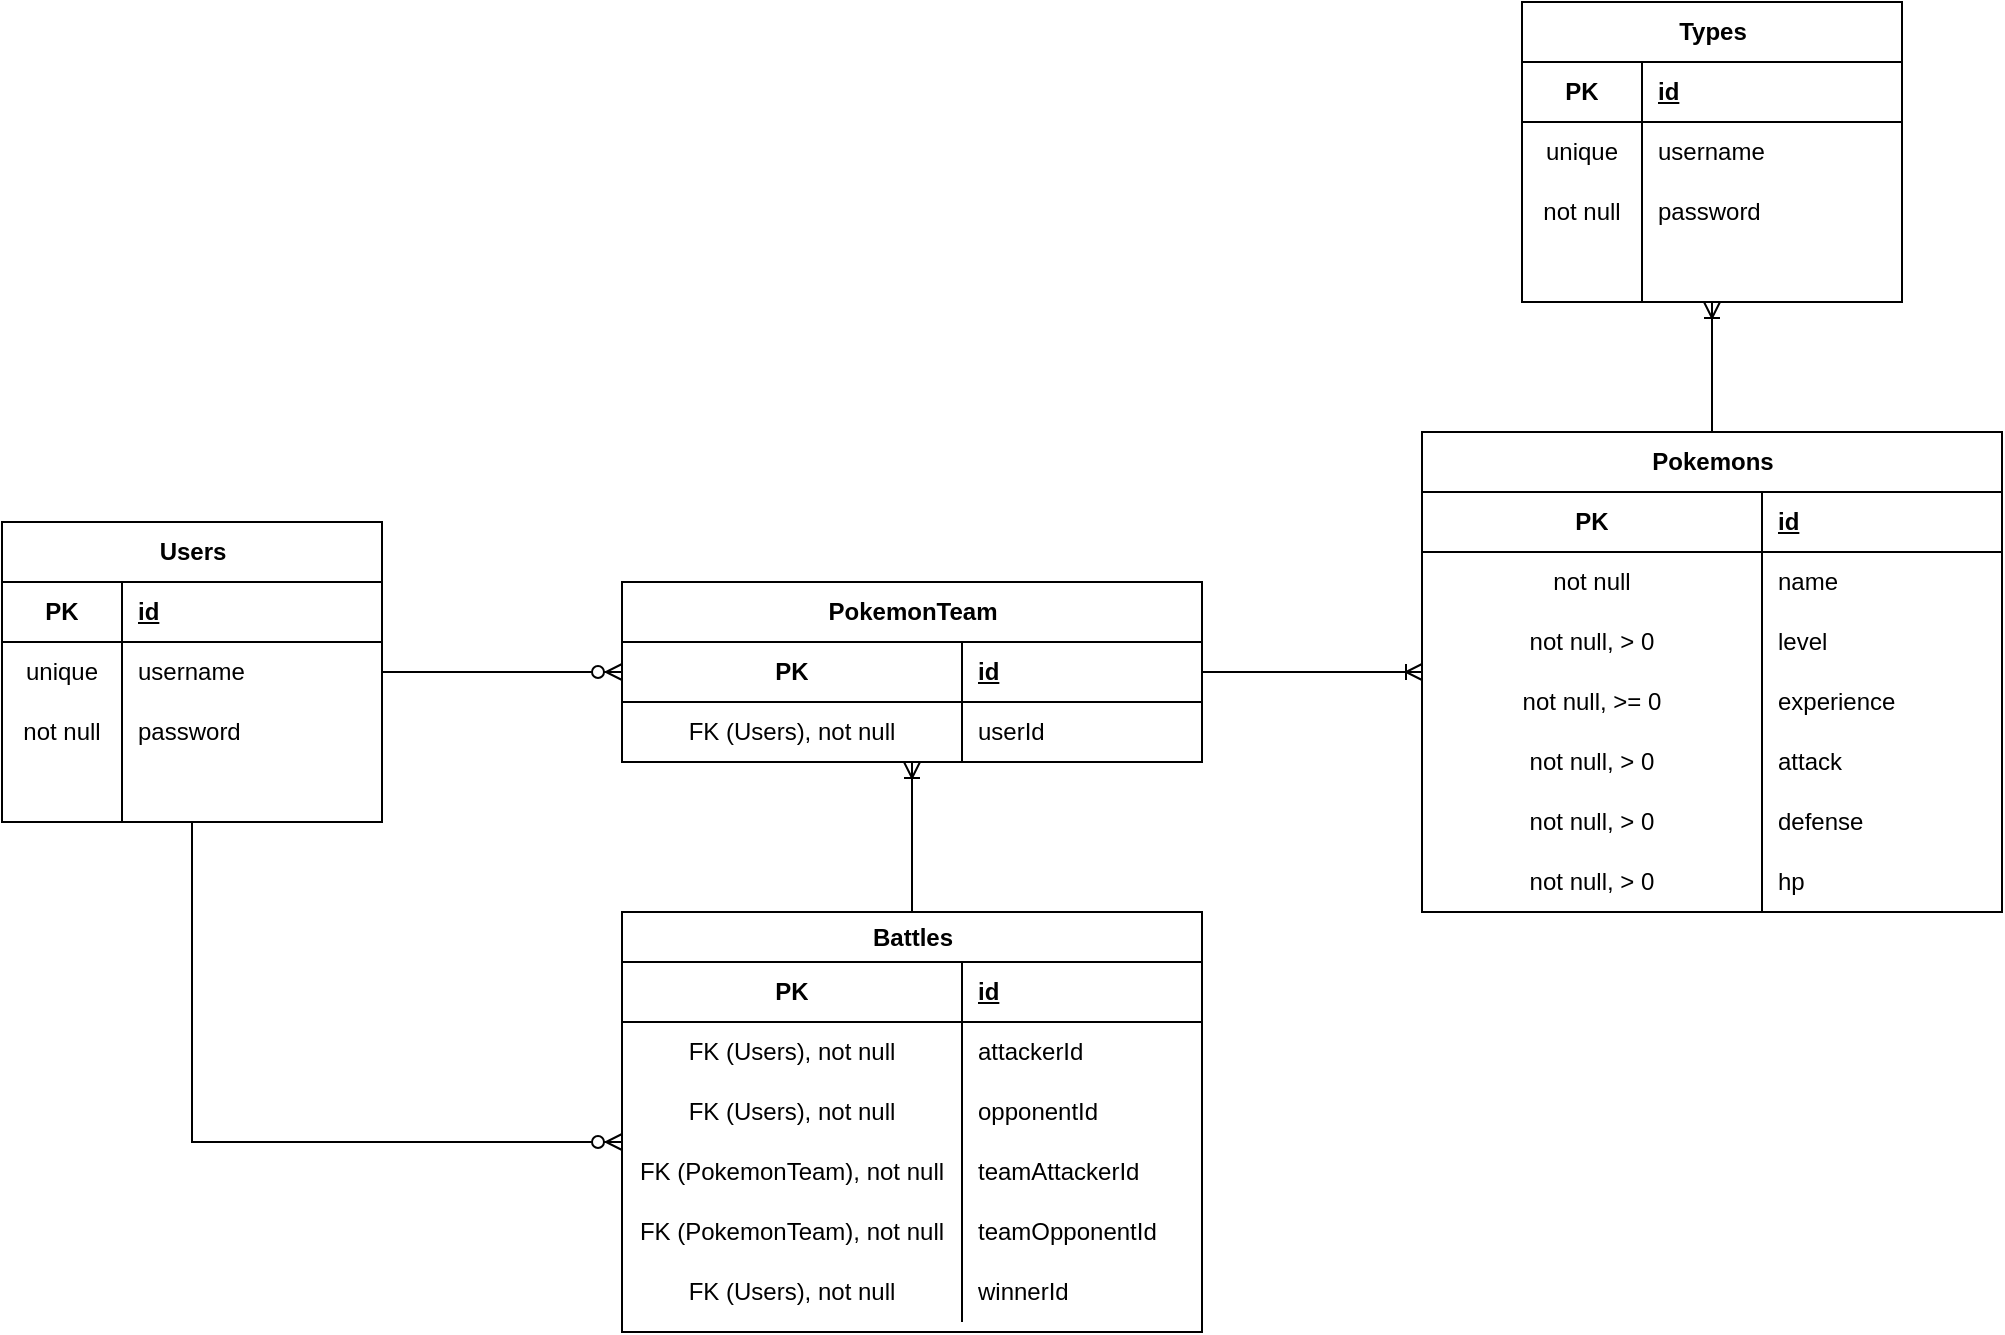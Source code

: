 <mxfile version="22.1.3" type="device">
  <diagram name="Page-1" id="VCXnyX3f2VCcArIOECOo">
    <mxGraphModel dx="1364" dy="795" grid="1" gridSize="10" guides="1" tooltips="1" connect="1" arrows="1" fold="1" page="1" pageScale="1" pageWidth="850" pageHeight="1100" math="0" shadow="0">
      <root>
        <mxCell id="0" />
        <mxCell id="1" parent="0" />
        <mxCell id="r-7P-Y-6VwUXTY79FZP6-1" value="Users" style="shape=table;startSize=30;container=1;collapsible=1;childLayout=tableLayout;fixedRows=1;rowLines=0;fontStyle=1;align=center;resizeLast=1;html=1;" vertex="1" parent="1">
          <mxGeometry x="220" y="290" width="190" height="150" as="geometry" />
        </mxCell>
        <mxCell id="r-7P-Y-6VwUXTY79FZP6-2" value="" style="shape=tableRow;horizontal=0;startSize=0;swimlaneHead=0;swimlaneBody=0;fillColor=none;collapsible=0;dropTarget=0;points=[[0,0.5],[1,0.5]];portConstraint=eastwest;top=0;left=0;right=0;bottom=1;" vertex="1" parent="r-7P-Y-6VwUXTY79FZP6-1">
          <mxGeometry y="30" width="190" height="30" as="geometry" />
        </mxCell>
        <mxCell id="r-7P-Y-6VwUXTY79FZP6-3" value="PK" style="shape=partialRectangle;connectable=0;fillColor=none;top=0;left=0;bottom=0;right=0;fontStyle=1;overflow=hidden;whiteSpace=wrap;html=1;" vertex="1" parent="r-7P-Y-6VwUXTY79FZP6-2">
          <mxGeometry width="60" height="30" as="geometry">
            <mxRectangle width="60" height="30" as="alternateBounds" />
          </mxGeometry>
        </mxCell>
        <mxCell id="r-7P-Y-6VwUXTY79FZP6-4" value="id" style="shape=partialRectangle;connectable=0;fillColor=none;top=0;left=0;bottom=0;right=0;align=left;spacingLeft=6;fontStyle=5;overflow=hidden;whiteSpace=wrap;html=1;" vertex="1" parent="r-7P-Y-6VwUXTY79FZP6-2">
          <mxGeometry x="60" width="130" height="30" as="geometry">
            <mxRectangle width="130" height="30" as="alternateBounds" />
          </mxGeometry>
        </mxCell>
        <mxCell id="r-7P-Y-6VwUXTY79FZP6-5" value="" style="shape=tableRow;horizontal=0;startSize=0;swimlaneHead=0;swimlaneBody=0;fillColor=none;collapsible=0;dropTarget=0;points=[[0,0.5],[1,0.5]];portConstraint=eastwest;top=0;left=0;right=0;bottom=0;" vertex="1" parent="r-7P-Y-6VwUXTY79FZP6-1">
          <mxGeometry y="60" width="190" height="30" as="geometry" />
        </mxCell>
        <mxCell id="r-7P-Y-6VwUXTY79FZP6-6" value="unique" style="shape=partialRectangle;connectable=0;fillColor=none;top=0;left=0;bottom=0;right=0;editable=1;overflow=hidden;whiteSpace=wrap;html=1;" vertex="1" parent="r-7P-Y-6VwUXTY79FZP6-5">
          <mxGeometry width="60" height="30" as="geometry">
            <mxRectangle width="60" height="30" as="alternateBounds" />
          </mxGeometry>
        </mxCell>
        <mxCell id="r-7P-Y-6VwUXTY79FZP6-7" value="username " style="shape=partialRectangle;connectable=0;fillColor=none;top=0;left=0;bottom=0;right=0;align=left;spacingLeft=6;overflow=hidden;whiteSpace=wrap;html=1;" vertex="1" parent="r-7P-Y-6VwUXTY79FZP6-5">
          <mxGeometry x="60" width="130" height="30" as="geometry">
            <mxRectangle width="130" height="30" as="alternateBounds" />
          </mxGeometry>
        </mxCell>
        <mxCell id="r-7P-Y-6VwUXTY79FZP6-8" value="" style="shape=tableRow;horizontal=0;startSize=0;swimlaneHead=0;swimlaneBody=0;fillColor=none;collapsible=0;dropTarget=0;points=[[0,0.5],[1,0.5]];portConstraint=eastwest;top=0;left=0;right=0;bottom=0;" vertex="1" parent="r-7P-Y-6VwUXTY79FZP6-1">
          <mxGeometry y="90" width="190" height="30" as="geometry" />
        </mxCell>
        <mxCell id="r-7P-Y-6VwUXTY79FZP6-9" value="not null" style="shape=partialRectangle;connectable=0;fillColor=none;top=0;left=0;bottom=0;right=0;editable=1;overflow=hidden;whiteSpace=wrap;html=1;" vertex="1" parent="r-7P-Y-6VwUXTY79FZP6-8">
          <mxGeometry width="60" height="30" as="geometry">
            <mxRectangle width="60" height="30" as="alternateBounds" />
          </mxGeometry>
        </mxCell>
        <mxCell id="r-7P-Y-6VwUXTY79FZP6-10" value="password" style="shape=partialRectangle;connectable=0;fillColor=none;top=0;left=0;bottom=0;right=0;align=left;spacingLeft=6;overflow=hidden;whiteSpace=wrap;html=1;" vertex="1" parent="r-7P-Y-6VwUXTY79FZP6-8">
          <mxGeometry x="60" width="130" height="30" as="geometry">
            <mxRectangle width="130" height="30" as="alternateBounds" />
          </mxGeometry>
        </mxCell>
        <mxCell id="r-7P-Y-6VwUXTY79FZP6-11" value="" style="shape=tableRow;horizontal=0;startSize=0;swimlaneHead=0;swimlaneBody=0;fillColor=none;collapsible=0;dropTarget=0;points=[[0,0.5],[1,0.5]];portConstraint=eastwest;top=0;left=0;right=0;bottom=0;" vertex="1" parent="r-7P-Y-6VwUXTY79FZP6-1">
          <mxGeometry y="120" width="190" height="30" as="geometry" />
        </mxCell>
        <mxCell id="r-7P-Y-6VwUXTY79FZP6-12" value="" style="shape=partialRectangle;connectable=0;fillColor=none;top=0;left=0;bottom=0;right=0;editable=1;overflow=hidden;whiteSpace=wrap;html=1;" vertex="1" parent="r-7P-Y-6VwUXTY79FZP6-11">
          <mxGeometry width="60" height="30" as="geometry">
            <mxRectangle width="60" height="30" as="alternateBounds" />
          </mxGeometry>
        </mxCell>
        <mxCell id="r-7P-Y-6VwUXTY79FZP6-13" value="" style="shape=partialRectangle;connectable=0;fillColor=none;top=0;left=0;bottom=0;right=0;align=left;spacingLeft=6;overflow=hidden;whiteSpace=wrap;html=1;" vertex="1" parent="r-7P-Y-6VwUXTY79FZP6-11">
          <mxGeometry x="60" width="130" height="30" as="geometry">
            <mxRectangle width="130" height="30" as="alternateBounds" />
          </mxGeometry>
        </mxCell>
        <mxCell id="r-7P-Y-6VwUXTY79FZP6-26" value="Battles" style="shape=table;startSize=25;container=1;collapsible=1;childLayout=tableLayout;fixedRows=1;rowLines=0;fontStyle=1;align=center;resizeLast=1;html=1;" vertex="1" parent="1">
          <mxGeometry x="530" y="485" width="290" height="210" as="geometry" />
        </mxCell>
        <mxCell id="r-7P-Y-6VwUXTY79FZP6-27" value="" style="shape=tableRow;horizontal=0;startSize=0;swimlaneHead=0;swimlaneBody=0;fillColor=none;collapsible=0;dropTarget=0;points=[[0,0.5],[1,0.5]];portConstraint=eastwest;top=0;left=0;right=0;bottom=1;" vertex="1" parent="r-7P-Y-6VwUXTY79FZP6-26">
          <mxGeometry y="25" width="290" height="30" as="geometry" />
        </mxCell>
        <mxCell id="r-7P-Y-6VwUXTY79FZP6-28" value="PK" style="shape=partialRectangle;connectable=0;fillColor=none;top=0;left=0;bottom=0;right=0;fontStyle=1;overflow=hidden;whiteSpace=wrap;html=1;" vertex="1" parent="r-7P-Y-6VwUXTY79FZP6-27">
          <mxGeometry width="170" height="30" as="geometry">
            <mxRectangle width="170" height="30" as="alternateBounds" />
          </mxGeometry>
        </mxCell>
        <mxCell id="r-7P-Y-6VwUXTY79FZP6-29" value="id" style="shape=partialRectangle;connectable=0;fillColor=none;top=0;left=0;bottom=0;right=0;align=left;spacingLeft=6;fontStyle=5;overflow=hidden;whiteSpace=wrap;html=1;" vertex="1" parent="r-7P-Y-6VwUXTY79FZP6-27">
          <mxGeometry x="170" width="120" height="30" as="geometry">
            <mxRectangle width="120" height="30" as="alternateBounds" />
          </mxGeometry>
        </mxCell>
        <mxCell id="r-7P-Y-6VwUXTY79FZP6-30" value="" style="shape=tableRow;horizontal=0;startSize=0;swimlaneHead=0;swimlaneBody=0;fillColor=none;collapsible=0;dropTarget=0;points=[[0,0.5],[1,0.5]];portConstraint=eastwest;top=0;left=0;right=0;bottom=0;" vertex="1" parent="r-7P-Y-6VwUXTY79FZP6-26">
          <mxGeometry y="55" width="290" height="30" as="geometry" />
        </mxCell>
        <mxCell id="r-7P-Y-6VwUXTY79FZP6-31" value="FK (Users), not null" style="shape=partialRectangle;connectable=0;fillColor=none;top=0;left=0;bottom=0;right=0;editable=1;overflow=hidden;whiteSpace=wrap;html=1;" vertex="1" parent="r-7P-Y-6VwUXTY79FZP6-30">
          <mxGeometry width="170" height="30" as="geometry">
            <mxRectangle width="170" height="30" as="alternateBounds" />
          </mxGeometry>
        </mxCell>
        <mxCell id="r-7P-Y-6VwUXTY79FZP6-32" value="attackerId" style="shape=partialRectangle;connectable=0;fillColor=none;top=0;left=0;bottom=0;right=0;align=left;spacingLeft=6;overflow=hidden;whiteSpace=wrap;html=1;" vertex="1" parent="r-7P-Y-6VwUXTY79FZP6-30">
          <mxGeometry x="170" width="120" height="30" as="geometry">
            <mxRectangle width="120" height="30" as="alternateBounds" />
          </mxGeometry>
        </mxCell>
        <mxCell id="r-7P-Y-6VwUXTY79FZP6-33" value="" style="shape=tableRow;horizontal=0;startSize=0;swimlaneHead=0;swimlaneBody=0;fillColor=none;collapsible=0;dropTarget=0;points=[[0,0.5],[1,0.5]];portConstraint=eastwest;top=0;left=0;right=0;bottom=0;" vertex="1" parent="r-7P-Y-6VwUXTY79FZP6-26">
          <mxGeometry y="85" width="290" height="30" as="geometry" />
        </mxCell>
        <mxCell id="r-7P-Y-6VwUXTY79FZP6-34" value="FK (Users), not null" style="shape=partialRectangle;connectable=0;fillColor=none;top=0;left=0;bottom=0;right=0;editable=1;overflow=hidden;whiteSpace=wrap;html=1;" vertex="1" parent="r-7P-Y-6VwUXTY79FZP6-33">
          <mxGeometry width="170" height="30" as="geometry">
            <mxRectangle width="170" height="30" as="alternateBounds" />
          </mxGeometry>
        </mxCell>
        <mxCell id="r-7P-Y-6VwUXTY79FZP6-35" value="opponentId" style="shape=partialRectangle;connectable=0;fillColor=none;top=0;left=0;bottom=0;right=0;align=left;spacingLeft=6;overflow=hidden;whiteSpace=wrap;html=1;" vertex="1" parent="r-7P-Y-6VwUXTY79FZP6-33">
          <mxGeometry x="170" width="120" height="30" as="geometry">
            <mxRectangle width="120" height="30" as="alternateBounds" />
          </mxGeometry>
        </mxCell>
        <mxCell id="r-7P-Y-6VwUXTY79FZP6-36" value="" style="shape=tableRow;horizontal=0;startSize=0;swimlaneHead=0;swimlaneBody=0;fillColor=none;collapsible=0;dropTarget=0;points=[[0,0.5],[1,0.5]];portConstraint=eastwest;top=0;left=0;right=0;bottom=0;" vertex="1" parent="r-7P-Y-6VwUXTY79FZP6-26">
          <mxGeometry y="115" width="290" height="30" as="geometry" />
        </mxCell>
        <mxCell id="r-7P-Y-6VwUXTY79FZP6-37" value="FK (PokemonTeam), not null" style="shape=partialRectangle;connectable=0;fillColor=none;top=0;left=0;bottom=0;right=0;editable=1;overflow=hidden;whiteSpace=wrap;html=1;" vertex="1" parent="r-7P-Y-6VwUXTY79FZP6-36">
          <mxGeometry width="170" height="30" as="geometry">
            <mxRectangle width="170" height="30" as="alternateBounds" />
          </mxGeometry>
        </mxCell>
        <mxCell id="r-7P-Y-6VwUXTY79FZP6-38" value="teamAttackerId" style="shape=partialRectangle;connectable=0;fillColor=none;top=0;left=0;bottom=0;right=0;align=left;spacingLeft=6;overflow=hidden;whiteSpace=wrap;html=1;" vertex="1" parent="r-7P-Y-6VwUXTY79FZP6-36">
          <mxGeometry x="170" width="120" height="30" as="geometry">
            <mxRectangle width="120" height="30" as="alternateBounds" />
          </mxGeometry>
        </mxCell>
        <mxCell id="r-7P-Y-6VwUXTY79FZP6-39" value="" style="shape=tableRow;horizontal=0;startSize=0;swimlaneHead=0;swimlaneBody=0;fillColor=none;collapsible=0;dropTarget=0;points=[[0,0.5],[1,0.5]];portConstraint=eastwest;top=0;left=0;right=0;bottom=0;" vertex="1" parent="r-7P-Y-6VwUXTY79FZP6-26">
          <mxGeometry y="145" width="290" height="30" as="geometry" />
        </mxCell>
        <mxCell id="r-7P-Y-6VwUXTY79FZP6-40" value="&lt;div&gt;FK (PokemonTeam), not null&lt;/div&gt;" style="shape=partialRectangle;connectable=0;fillColor=none;top=0;left=0;bottom=0;right=0;editable=1;overflow=hidden;whiteSpace=wrap;html=1;" vertex="1" parent="r-7P-Y-6VwUXTY79FZP6-39">
          <mxGeometry width="170" height="30" as="geometry">
            <mxRectangle width="170" height="30" as="alternateBounds" />
          </mxGeometry>
        </mxCell>
        <mxCell id="r-7P-Y-6VwUXTY79FZP6-41" value="&lt;div&gt;teamOpponentId&lt;/div&gt;" style="shape=partialRectangle;connectable=0;fillColor=none;top=0;left=0;bottom=0;right=0;align=left;spacingLeft=6;overflow=hidden;whiteSpace=wrap;html=1;" vertex="1" parent="r-7P-Y-6VwUXTY79FZP6-39">
          <mxGeometry x="170" width="120" height="30" as="geometry">
            <mxRectangle width="120" height="30" as="alternateBounds" />
          </mxGeometry>
        </mxCell>
        <mxCell id="r-7P-Y-6VwUXTY79FZP6-42" value="" style="shape=tableRow;horizontal=0;startSize=0;swimlaneHead=0;swimlaneBody=0;fillColor=none;collapsible=0;dropTarget=0;points=[[0,0.5],[1,0.5]];portConstraint=eastwest;top=0;left=0;right=0;bottom=0;" vertex="1" parent="r-7P-Y-6VwUXTY79FZP6-26">
          <mxGeometry y="175" width="290" height="30" as="geometry" />
        </mxCell>
        <mxCell id="r-7P-Y-6VwUXTY79FZP6-43" value="FK (Users), not null" style="shape=partialRectangle;connectable=0;fillColor=none;top=0;left=0;bottom=0;right=0;editable=1;overflow=hidden;whiteSpace=wrap;html=1;" vertex="1" parent="r-7P-Y-6VwUXTY79FZP6-42">
          <mxGeometry width="170" height="30" as="geometry">
            <mxRectangle width="170" height="30" as="alternateBounds" />
          </mxGeometry>
        </mxCell>
        <mxCell id="r-7P-Y-6VwUXTY79FZP6-44" value="winnerId" style="shape=partialRectangle;connectable=0;fillColor=none;top=0;left=0;bottom=0;right=0;align=left;spacingLeft=6;overflow=hidden;whiteSpace=wrap;html=1;" vertex="1" parent="r-7P-Y-6VwUXTY79FZP6-42">
          <mxGeometry x="170" width="120" height="30" as="geometry">
            <mxRectangle width="120" height="30" as="alternateBounds" />
          </mxGeometry>
        </mxCell>
        <mxCell id="r-7P-Y-6VwUXTY79FZP6-45" value="PokemonTeam" style="shape=table;startSize=30;container=1;collapsible=1;childLayout=tableLayout;fixedRows=1;rowLines=0;fontStyle=1;align=center;resizeLast=1;html=1;" vertex="1" parent="1">
          <mxGeometry x="530" y="320" width="290" height="90" as="geometry" />
        </mxCell>
        <mxCell id="r-7P-Y-6VwUXTY79FZP6-46" value="" style="shape=tableRow;horizontal=0;startSize=0;swimlaneHead=0;swimlaneBody=0;fillColor=none;collapsible=0;dropTarget=0;points=[[0,0.5],[1,0.5]];portConstraint=eastwest;top=0;left=0;right=0;bottom=1;" vertex="1" parent="r-7P-Y-6VwUXTY79FZP6-45">
          <mxGeometry y="30" width="290" height="30" as="geometry" />
        </mxCell>
        <mxCell id="r-7P-Y-6VwUXTY79FZP6-47" value="PK" style="shape=partialRectangle;connectable=0;fillColor=none;top=0;left=0;bottom=0;right=0;fontStyle=1;overflow=hidden;whiteSpace=wrap;html=1;" vertex="1" parent="r-7P-Y-6VwUXTY79FZP6-46">
          <mxGeometry width="170" height="30" as="geometry">
            <mxRectangle width="170" height="30" as="alternateBounds" />
          </mxGeometry>
        </mxCell>
        <mxCell id="r-7P-Y-6VwUXTY79FZP6-48" value="id" style="shape=partialRectangle;connectable=0;fillColor=none;top=0;left=0;bottom=0;right=0;align=left;spacingLeft=6;fontStyle=5;overflow=hidden;whiteSpace=wrap;html=1;" vertex="1" parent="r-7P-Y-6VwUXTY79FZP6-46">
          <mxGeometry x="170" width="120" height="30" as="geometry">
            <mxRectangle width="120" height="30" as="alternateBounds" />
          </mxGeometry>
        </mxCell>
        <mxCell id="r-7P-Y-6VwUXTY79FZP6-49" value="" style="shape=tableRow;horizontal=0;startSize=0;swimlaneHead=0;swimlaneBody=0;fillColor=none;collapsible=0;dropTarget=0;points=[[0,0.5],[1,0.5]];portConstraint=eastwest;top=0;left=0;right=0;bottom=0;" vertex="1" parent="r-7P-Y-6VwUXTY79FZP6-45">
          <mxGeometry y="60" width="290" height="30" as="geometry" />
        </mxCell>
        <mxCell id="r-7P-Y-6VwUXTY79FZP6-50" value="FK (Users), not null" style="shape=partialRectangle;connectable=0;fillColor=none;top=0;left=0;bottom=0;right=0;editable=1;overflow=hidden;whiteSpace=wrap;html=1;" vertex="1" parent="r-7P-Y-6VwUXTY79FZP6-49">
          <mxGeometry width="170" height="30" as="geometry">
            <mxRectangle width="170" height="30" as="alternateBounds" />
          </mxGeometry>
        </mxCell>
        <mxCell id="r-7P-Y-6VwUXTY79FZP6-51" value="userId" style="shape=partialRectangle;connectable=0;fillColor=none;top=0;left=0;bottom=0;right=0;align=left;spacingLeft=6;overflow=hidden;whiteSpace=wrap;html=1;" vertex="1" parent="r-7P-Y-6VwUXTY79FZP6-49">
          <mxGeometry x="170" width="120" height="30" as="geometry">
            <mxRectangle width="120" height="30" as="alternateBounds" />
          </mxGeometry>
        </mxCell>
        <mxCell id="r-7P-Y-6VwUXTY79FZP6-64" value="Pokemons" style="shape=table;startSize=30;container=1;collapsible=1;childLayout=tableLayout;fixedRows=1;rowLines=0;fontStyle=1;align=center;resizeLast=1;html=1;" vertex="1" parent="1">
          <mxGeometry x="930" y="245" width="290" height="240" as="geometry" />
        </mxCell>
        <mxCell id="r-7P-Y-6VwUXTY79FZP6-65" value="" style="shape=tableRow;horizontal=0;startSize=0;swimlaneHead=0;swimlaneBody=0;fillColor=none;collapsible=0;dropTarget=0;points=[[0,0.5],[1,0.5]];portConstraint=eastwest;top=0;left=0;right=0;bottom=1;" vertex="1" parent="r-7P-Y-6VwUXTY79FZP6-64">
          <mxGeometry y="30" width="290" height="30" as="geometry" />
        </mxCell>
        <mxCell id="r-7P-Y-6VwUXTY79FZP6-66" value="PK" style="shape=partialRectangle;connectable=0;fillColor=none;top=0;left=0;bottom=0;right=0;fontStyle=1;overflow=hidden;whiteSpace=wrap;html=1;" vertex="1" parent="r-7P-Y-6VwUXTY79FZP6-65">
          <mxGeometry width="170" height="30" as="geometry">
            <mxRectangle width="170" height="30" as="alternateBounds" />
          </mxGeometry>
        </mxCell>
        <mxCell id="r-7P-Y-6VwUXTY79FZP6-67" value="id" style="shape=partialRectangle;connectable=0;fillColor=none;top=0;left=0;bottom=0;right=0;align=left;spacingLeft=6;fontStyle=5;overflow=hidden;whiteSpace=wrap;html=1;" vertex="1" parent="r-7P-Y-6VwUXTY79FZP6-65">
          <mxGeometry x="170" width="120" height="30" as="geometry">
            <mxRectangle width="120" height="30" as="alternateBounds" />
          </mxGeometry>
        </mxCell>
        <mxCell id="r-7P-Y-6VwUXTY79FZP6-68" value="" style="shape=tableRow;horizontal=0;startSize=0;swimlaneHead=0;swimlaneBody=0;fillColor=none;collapsible=0;dropTarget=0;points=[[0,0.5],[1,0.5]];portConstraint=eastwest;top=0;left=0;right=0;bottom=0;" vertex="1" parent="r-7P-Y-6VwUXTY79FZP6-64">
          <mxGeometry y="60" width="290" height="30" as="geometry" />
        </mxCell>
        <mxCell id="r-7P-Y-6VwUXTY79FZP6-69" value="not null" style="shape=partialRectangle;connectable=0;fillColor=none;top=0;left=0;bottom=0;right=0;editable=1;overflow=hidden;whiteSpace=wrap;html=1;" vertex="1" parent="r-7P-Y-6VwUXTY79FZP6-68">
          <mxGeometry width="170" height="30" as="geometry">
            <mxRectangle width="170" height="30" as="alternateBounds" />
          </mxGeometry>
        </mxCell>
        <mxCell id="r-7P-Y-6VwUXTY79FZP6-70" value="name" style="shape=partialRectangle;connectable=0;fillColor=none;top=0;left=0;bottom=0;right=0;align=left;spacingLeft=6;overflow=hidden;whiteSpace=wrap;html=1;" vertex="1" parent="r-7P-Y-6VwUXTY79FZP6-68">
          <mxGeometry x="170" width="120" height="30" as="geometry">
            <mxRectangle width="120" height="30" as="alternateBounds" />
          </mxGeometry>
        </mxCell>
        <mxCell id="r-7P-Y-6VwUXTY79FZP6-71" value="" style="shape=tableRow;horizontal=0;startSize=0;swimlaneHead=0;swimlaneBody=0;fillColor=none;collapsible=0;dropTarget=0;points=[[0,0.5],[1,0.5]];portConstraint=eastwest;top=0;left=0;right=0;bottom=0;" vertex="1" parent="r-7P-Y-6VwUXTY79FZP6-64">
          <mxGeometry y="90" width="290" height="30" as="geometry" />
        </mxCell>
        <mxCell id="r-7P-Y-6VwUXTY79FZP6-72" value="not null, &amp;gt; 0" style="shape=partialRectangle;connectable=0;fillColor=none;top=0;left=0;bottom=0;right=0;editable=1;overflow=hidden;whiteSpace=wrap;html=1;" vertex="1" parent="r-7P-Y-6VwUXTY79FZP6-71">
          <mxGeometry width="170" height="30" as="geometry">
            <mxRectangle width="170" height="30" as="alternateBounds" />
          </mxGeometry>
        </mxCell>
        <mxCell id="r-7P-Y-6VwUXTY79FZP6-73" value="level" style="shape=partialRectangle;connectable=0;fillColor=none;top=0;left=0;bottom=0;right=0;align=left;spacingLeft=6;overflow=hidden;whiteSpace=wrap;html=1;" vertex="1" parent="r-7P-Y-6VwUXTY79FZP6-71">
          <mxGeometry x="170" width="120" height="30" as="geometry">
            <mxRectangle width="120" height="30" as="alternateBounds" />
          </mxGeometry>
        </mxCell>
        <mxCell id="r-7P-Y-6VwUXTY79FZP6-74" value="" style="shape=tableRow;horizontal=0;startSize=0;swimlaneHead=0;swimlaneBody=0;fillColor=none;collapsible=0;dropTarget=0;points=[[0,0.5],[1,0.5]];portConstraint=eastwest;top=0;left=0;right=0;bottom=0;" vertex="1" parent="r-7P-Y-6VwUXTY79FZP6-64">
          <mxGeometry y="120" width="290" height="30" as="geometry" />
        </mxCell>
        <mxCell id="r-7P-Y-6VwUXTY79FZP6-75" value="not null, &amp;gt;= 0" style="shape=partialRectangle;connectable=0;fillColor=none;top=0;left=0;bottom=0;right=0;editable=1;overflow=hidden;whiteSpace=wrap;html=1;" vertex="1" parent="r-7P-Y-6VwUXTY79FZP6-74">
          <mxGeometry width="170" height="30" as="geometry">
            <mxRectangle width="170" height="30" as="alternateBounds" />
          </mxGeometry>
        </mxCell>
        <mxCell id="r-7P-Y-6VwUXTY79FZP6-76" value="&lt;div&gt;experience&lt;/div&gt;" style="shape=partialRectangle;connectable=0;fillColor=none;top=0;left=0;bottom=0;right=0;align=left;spacingLeft=6;overflow=hidden;whiteSpace=wrap;html=1;" vertex="1" parent="r-7P-Y-6VwUXTY79FZP6-74">
          <mxGeometry x="170" width="120" height="30" as="geometry">
            <mxRectangle width="120" height="30" as="alternateBounds" />
          </mxGeometry>
        </mxCell>
        <mxCell id="r-7P-Y-6VwUXTY79FZP6-77" value="" style="shape=tableRow;horizontal=0;startSize=0;swimlaneHead=0;swimlaneBody=0;fillColor=none;collapsible=0;dropTarget=0;points=[[0,0.5],[1,0.5]];portConstraint=eastwest;top=0;left=0;right=0;bottom=0;" vertex="1" parent="r-7P-Y-6VwUXTY79FZP6-64">
          <mxGeometry y="150" width="290" height="30" as="geometry" />
        </mxCell>
        <mxCell id="r-7P-Y-6VwUXTY79FZP6-78" value="not null, &amp;gt; 0" style="shape=partialRectangle;connectable=0;fillColor=none;top=0;left=0;bottom=0;right=0;editable=1;overflow=hidden;whiteSpace=wrap;html=1;" vertex="1" parent="r-7P-Y-6VwUXTY79FZP6-77">
          <mxGeometry width="170" height="30" as="geometry">
            <mxRectangle width="170" height="30" as="alternateBounds" />
          </mxGeometry>
        </mxCell>
        <mxCell id="r-7P-Y-6VwUXTY79FZP6-79" value="&lt;div&gt;attack&lt;/div&gt;" style="shape=partialRectangle;connectable=0;fillColor=none;top=0;left=0;bottom=0;right=0;align=left;spacingLeft=6;overflow=hidden;whiteSpace=wrap;html=1;" vertex="1" parent="r-7P-Y-6VwUXTY79FZP6-77">
          <mxGeometry x="170" width="120" height="30" as="geometry">
            <mxRectangle width="120" height="30" as="alternateBounds" />
          </mxGeometry>
        </mxCell>
        <mxCell id="r-7P-Y-6VwUXTY79FZP6-80" value="" style="shape=tableRow;horizontal=0;startSize=0;swimlaneHead=0;swimlaneBody=0;fillColor=none;collapsible=0;dropTarget=0;points=[[0,0.5],[1,0.5]];portConstraint=eastwest;top=0;left=0;right=0;bottom=0;" vertex="1" parent="r-7P-Y-6VwUXTY79FZP6-64">
          <mxGeometry y="180" width="290" height="30" as="geometry" />
        </mxCell>
        <mxCell id="r-7P-Y-6VwUXTY79FZP6-81" value="not null, &amp;gt; 0" style="shape=partialRectangle;connectable=0;fillColor=none;top=0;left=0;bottom=0;right=0;editable=1;overflow=hidden;whiteSpace=wrap;html=1;" vertex="1" parent="r-7P-Y-6VwUXTY79FZP6-80">
          <mxGeometry width="170" height="30" as="geometry">
            <mxRectangle width="170" height="30" as="alternateBounds" />
          </mxGeometry>
        </mxCell>
        <mxCell id="r-7P-Y-6VwUXTY79FZP6-82" value="defense" style="shape=partialRectangle;connectable=0;fillColor=none;top=0;left=0;bottom=0;right=0;align=left;spacingLeft=6;overflow=hidden;whiteSpace=wrap;html=1;" vertex="1" parent="r-7P-Y-6VwUXTY79FZP6-80">
          <mxGeometry x="170" width="120" height="30" as="geometry">
            <mxRectangle width="120" height="30" as="alternateBounds" />
          </mxGeometry>
        </mxCell>
        <mxCell id="r-7P-Y-6VwUXTY79FZP6-83" value="" style="shape=tableRow;horizontal=0;startSize=0;swimlaneHead=0;swimlaneBody=0;fillColor=none;collapsible=0;dropTarget=0;points=[[0,0.5],[1,0.5]];portConstraint=eastwest;top=0;left=0;right=0;bottom=0;" vertex="1" parent="r-7P-Y-6VwUXTY79FZP6-64">
          <mxGeometry y="210" width="290" height="30" as="geometry" />
        </mxCell>
        <mxCell id="r-7P-Y-6VwUXTY79FZP6-84" value="not null, &amp;gt; 0" style="shape=partialRectangle;connectable=0;fillColor=none;top=0;left=0;bottom=0;right=0;editable=1;overflow=hidden;whiteSpace=wrap;html=1;" vertex="1" parent="r-7P-Y-6VwUXTY79FZP6-83">
          <mxGeometry width="170" height="30" as="geometry">
            <mxRectangle width="170" height="30" as="alternateBounds" />
          </mxGeometry>
        </mxCell>
        <mxCell id="r-7P-Y-6VwUXTY79FZP6-85" value="hp" style="shape=partialRectangle;connectable=0;fillColor=none;top=0;left=0;bottom=0;right=0;align=left;spacingLeft=6;overflow=hidden;whiteSpace=wrap;html=1;" vertex="1" parent="r-7P-Y-6VwUXTY79FZP6-83">
          <mxGeometry x="170" width="120" height="30" as="geometry">
            <mxRectangle width="120" height="30" as="alternateBounds" />
          </mxGeometry>
        </mxCell>
        <mxCell id="r-7P-Y-6VwUXTY79FZP6-111" value="Types" style="shape=table;startSize=30;container=1;collapsible=1;childLayout=tableLayout;fixedRows=1;rowLines=0;fontStyle=1;align=center;resizeLast=1;html=1;" vertex="1" parent="1">
          <mxGeometry x="980" y="30" width="190" height="150" as="geometry" />
        </mxCell>
        <mxCell id="r-7P-Y-6VwUXTY79FZP6-112" value="" style="shape=tableRow;horizontal=0;startSize=0;swimlaneHead=0;swimlaneBody=0;fillColor=none;collapsible=0;dropTarget=0;points=[[0,0.5],[1,0.5]];portConstraint=eastwest;top=0;left=0;right=0;bottom=1;" vertex="1" parent="r-7P-Y-6VwUXTY79FZP6-111">
          <mxGeometry y="30" width="190" height="30" as="geometry" />
        </mxCell>
        <mxCell id="r-7P-Y-6VwUXTY79FZP6-113" value="PK" style="shape=partialRectangle;connectable=0;fillColor=none;top=0;left=0;bottom=0;right=0;fontStyle=1;overflow=hidden;whiteSpace=wrap;html=1;" vertex="1" parent="r-7P-Y-6VwUXTY79FZP6-112">
          <mxGeometry width="60" height="30" as="geometry">
            <mxRectangle width="60" height="30" as="alternateBounds" />
          </mxGeometry>
        </mxCell>
        <mxCell id="r-7P-Y-6VwUXTY79FZP6-114" value="id" style="shape=partialRectangle;connectable=0;fillColor=none;top=0;left=0;bottom=0;right=0;align=left;spacingLeft=6;fontStyle=5;overflow=hidden;whiteSpace=wrap;html=1;" vertex="1" parent="r-7P-Y-6VwUXTY79FZP6-112">
          <mxGeometry x="60" width="130" height="30" as="geometry">
            <mxRectangle width="130" height="30" as="alternateBounds" />
          </mxGeometry>
        </mxCell>
        <mxCell id="r-7P-Y-6VwUXTY79FZP6-115" value="" style="shape=tableRow;horizontal=0;startSize=0;swimlaneHead=0;swimlaneBody=0;fillColor=none;collapsible=0;dropTarget=0;points=[[0,0.5],[1,0.5]];portConstraint=eastwest;top=0;left=0;right=0;bottom=0;" vertex="1" parent="r-7P-Y-6VwUXTY79FZP6-111">
          <mxGeometry y="60" width="190" height="30" as="geometry" />
        </mxCell>
        <mxCell id="r-7P-Y-6VwUXTY79FZP6-116" value="unique" style="shape=partialRectangle;connectable=0;fillColor=none;top=0;left=0;bottom=0;right=0;editable=1;overflow=hidden;whiteSpace=wrap;html=1;" vertex="1" parent="r-7P-Y-6VwUXTY79FZP6-115">
          <mxGeometry width="60" height="30" as="geometry">
            <mxRectangle width="60" height="30" as="alternateBounds" />
          </mxGeometry>
        </mxCell>
        <mxCell id="r-7P-Y-6VwUXTY79FZP6-117" value="username " style="shape=partialRectangle;connectable=0;fillColor=none;top=0;left=0;bottom=0;right=0;align=left;spacingLeft=6;overflow=hidden;whiteSpace=wrap;html=1;" vertex="1" parent="r-7P-Y-6VwUXTY79FZP6-115">
          <mxGeometry x="60" width="130" height="30" as="geometry">
            <mxRectangle width="130" height="30" as="alternateBounds" />
          </mxGeometry>
        </mxCell>
        <mxCell id="r-7P-Y-6VwUXTY79FZP6-118" value="" style="shape=tableRow;horizontal=0;startSize=0;swimlaneHead=0;swimlaneBody=0;fillColor=none;collapsible=0;dropTarget=0;points=[[0,0.5],[1,0.5]];portConstraint=eastwest;top=0;left=0;right=0;bottom=0;" vertex="1" parent="r-7P-Y-6VwUXTY79FZP6-111">
          <mxGeometry y="90" width="190" height="30" as="geometry" />
        </mxCell>
        <mxCell id="r-7P-Y-6VwUXTY79FZP6-119" value="not null" style="shape=partialRectangle;connectable=0;fillColor=none;top=0;left=0;bottom=0;right=0;editable=1;overflow=hidden;whiteSpace=wrap;html=1;" vertex="1" parent="r-7P-Y-6VwUXTY79FZP6-118">
          <mxGeometry width="60" height="30" as="geometry">
            <mxRectangle width="60" height="30" as="alternateBounds" />
          </mxGeometry>
        </mxCell>
        <mxCell id="r-7P-Y-6VwUXTY79FZP6-120" value="password" style="shape=partialRectangle;connectable=0;fillColor=none;top=0;left=0;bottom=0;right=0;align=left;spacingLeft=6;overflow=hidden;whiteSpace=wrap;html=1;" vertex="1" parent="r-7P-Y-6VwUXTY79FZP6-118">
          <mxGeometry x="60" width="130" height="30" as="geometry">
            <mxRectangle width="130" height="30" as="alternateBounds" />
          </mxGeometry>
        </mxCell>
        <mxCell id="r-7P-Y-6VwUXTY79FZP6-121" value="" style="shape=tableRow;horizontal=0;startSize=0;swimlaneHead=0;swimlaneBody=0;fillColor=none;collapsible=0;dropTarget=0;points=[[0,0.5],[1,0.5]];portConstraint=eastwest;top=0;left=0;right=0;bottom=0;" vertex="1" parent="r-7P-Y-6VwUXTY79FZP6-111">
          <mxGeometry y="120" width="190" height="30" as="geometry" />
        </mxCell>
        <mxCell id="r-7P-Y-6VwUXTY79FZP6-122" value="" style="shape=partialRectangle;connectable=0;fillColor=none;top=0;left=0;bottom=0;right=0;editable=1;overflow=hidden;whiteSpace=wrap;html=1;" vertex="1" parent="r-7P-Y-6VwUXTY79FZP6-121">
          <mxGeometry width="60" height="30" as="geometry">
            <mxRectangle width="60" height="30" as="alternateBounds" />
          </mxGeometry>
        </mxCell>
        <mxCell id="r-7P-Y-6VwUXTY79FZP6-123" value="" style="shape=partialRectangle;connectable=0;fillColor=none;top=0;left=0;bottom=0;right=0;align=left;spacingLeft=6;overflow=hidden;whiteSpace=wrap;html=1;" vertex="1" parent="r-7P-Y-6VwUXTY79FZP6-121">
          <mxGeometry x="60" width="130" height="30" as="geometry">
            <mxRectangle width="130" height="30" as="alternateBounds" />
          </mxGeometry>
        </mxCell>
        <mxCell id="r-7P-Y-6VwUXTY79FZP6-125" value="" style="edgeStyle=entityRelationEdgeStyle;fontSize=12;html=1;endArrow=ERzeroToMany;endFill=1;rounded=0;" edge="1" parent="1" source="r-7P-Y-6VwUXTY79FZP6-1" target="r-7P-Y-6VwUXTY79FZP6-45">
          <mxGeometry width="100" height="100" relative="1" as="geometry">
            <mxPoint x="530" y="400" as="sourcePoint" />
            <mxPoint x="630" y="300" as="targetPoint" />
          </mxGeometry>
        </mxCell>
        <mxCell id="r-7P-Y-6VwUXTY79FZP6-126" value="" style="fontSize=12;html=1;endArrow=ERzeroToMany;endFill=1;jumpStyle=none;rounded=0;strokeColor=default;edgeStyle=orthogonalEdgeStyle;" edge="1" parent="1" source="r-7P-Y-6VwUXTY79FZP6-1" target="r-7P-Y-6VwUXTY79FZP6-26">
          <mxGeometry width="100" height="100" relative="1" as="geometry">
            <mxPoint x="300" y="455" as="sourcePoint" />
            <mxPoint x="290" y="630" as="targetPoint" />
            <Array as="points">
              <mxPoint x="315" y="600" />
            </Array>
          </mxGeometry>
        </mxCell>
        <mxCell id="r-7P-Y-6VwUXTY79FZP6-128" value="" style="edgeStyle=orthogonalEdgeStyle;fontSize=12;html=1;endArrow=ERoneToMany;rounded=0;" edge="1" parent="1" source="r-7P-Y-6VwUXTY79FZP6-64" target="r-7P-Y-6VwUXTY79FZP6-111">
          <mxGeometry width="100" height="100" relative="1" as="geometry">
            <mxPoint x="760" y="540" as="sourcePoint" />
            <mxPoint x="720" y="669" as="targetPoint" />
          </mxGeometry>
        </mxCell>
        <mxCell id="r-7P-Y-6VwUXTY79FZP6-129" value="" style="fontSize=12;html=1;endArrow=ERoneToMany;rounded=0;edgeStyle=orthogonalEdgeStyle;" edge="1" parent="1" source="r-7P-Y-6VwUXTY79FZP6-26" target="r-7P-Y-6VwUXTY79FZP6-45">
          <mxGeometry width="100" height="100" relative="1" as="geometry">
            <mxPoint x="480" y="620" as="sourcePoint" />
            <mxPoint x="580" y="520" as="targetPoint" />
          </mxGeometry>
        </mxCell>
        <mxCell id="r-7P-Y-6VwUXTY79FZP6-131" value="" style="edgeStyle=entityRelationEdgeStyle;fontSize=12;html=1;endArrow=ERoneToMany;rounded=0;" edge="1" parent="1" source="r-7P-Y-6VwUXTY79FZP6-45" target="r-7P-Y-6VwUXTY79FZP6-64">
          <mxGeometry width="100" height="100" relative="1" as="geometry">
            <mxPoint x="990" y="420" as="sourcePoint" />
            <mxPoint x="1090" y="320" as="targetPoint" />
          </mxGeometry>
        </mxCell>
      </root>
    </mxGraphModel>
  </diagram>
</mxfile>

